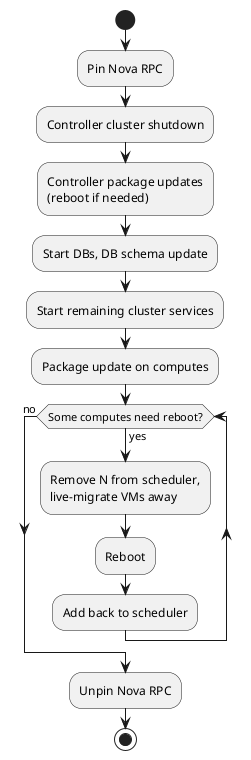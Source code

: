 @startuml

start

:Pin Nova RPC;

:Controller cluster shutdown;

:Controller package updates\n(reboot if needed);

:Start DBs, DB schema update;

:Start remaining cluster services;

:Package update on computes;

while (Some computes need reboot?) is (yes)

    :Remove N from scheduler,\nlive-migrate VMs away;

    :Reboot;

    :Add back to scheduler;

endwhile (no)

:Unpin Nova RPC;

stop

@enduml
